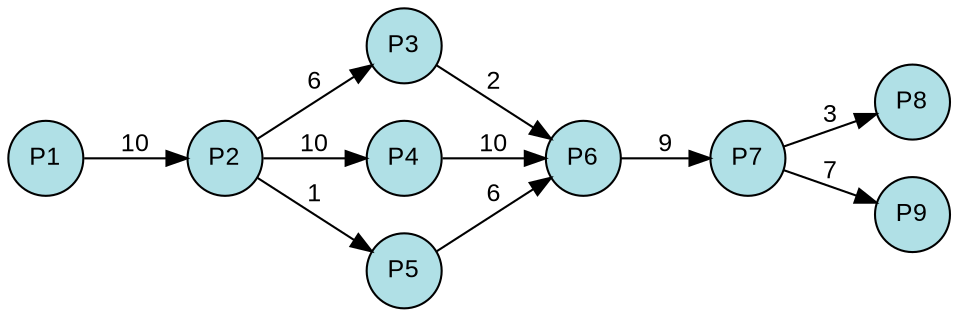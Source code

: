 digraph {
  splines=true;
node [margin=0 fontname=arial fontcolor=black fontsize=12 shape=circle width=0.5 fixedsize=true style=filled fillcolor=powderblue]
  1 [label="P1"]
  2 [label="P2"]
  3 [label="P3"]
  4 [label="P4"]
  5 [label="P5"]
  6 [label="P6"]
  7 [label="P7"]
  8 [label="P8"]
  9 [label="P9"]
rankdir=LR
edge [margin=0 fontname=arial fontcolor=black fontsize=12]
	1 -> 2 [label="10"]
	2 -> 3 [label="6"]
	2 -> 4 [label="10"]
	2 -> 5 [label="1"]
	3 -> 6 [label="2"]
	4 -> 6 [label="10"]
	5 -> 6 [label="6"]
	6 -> 7 [label="9"]
	7 -> 8 [label="3"]
	7 -> 9 [label="7"]
	{rank=same  1 }
	{rank=same  2 }
	{rank=same  3, 4, 5 }
	{rank=same  6 }
	{rank=same  7 }
	{rank=same  8, 9 }
} 
